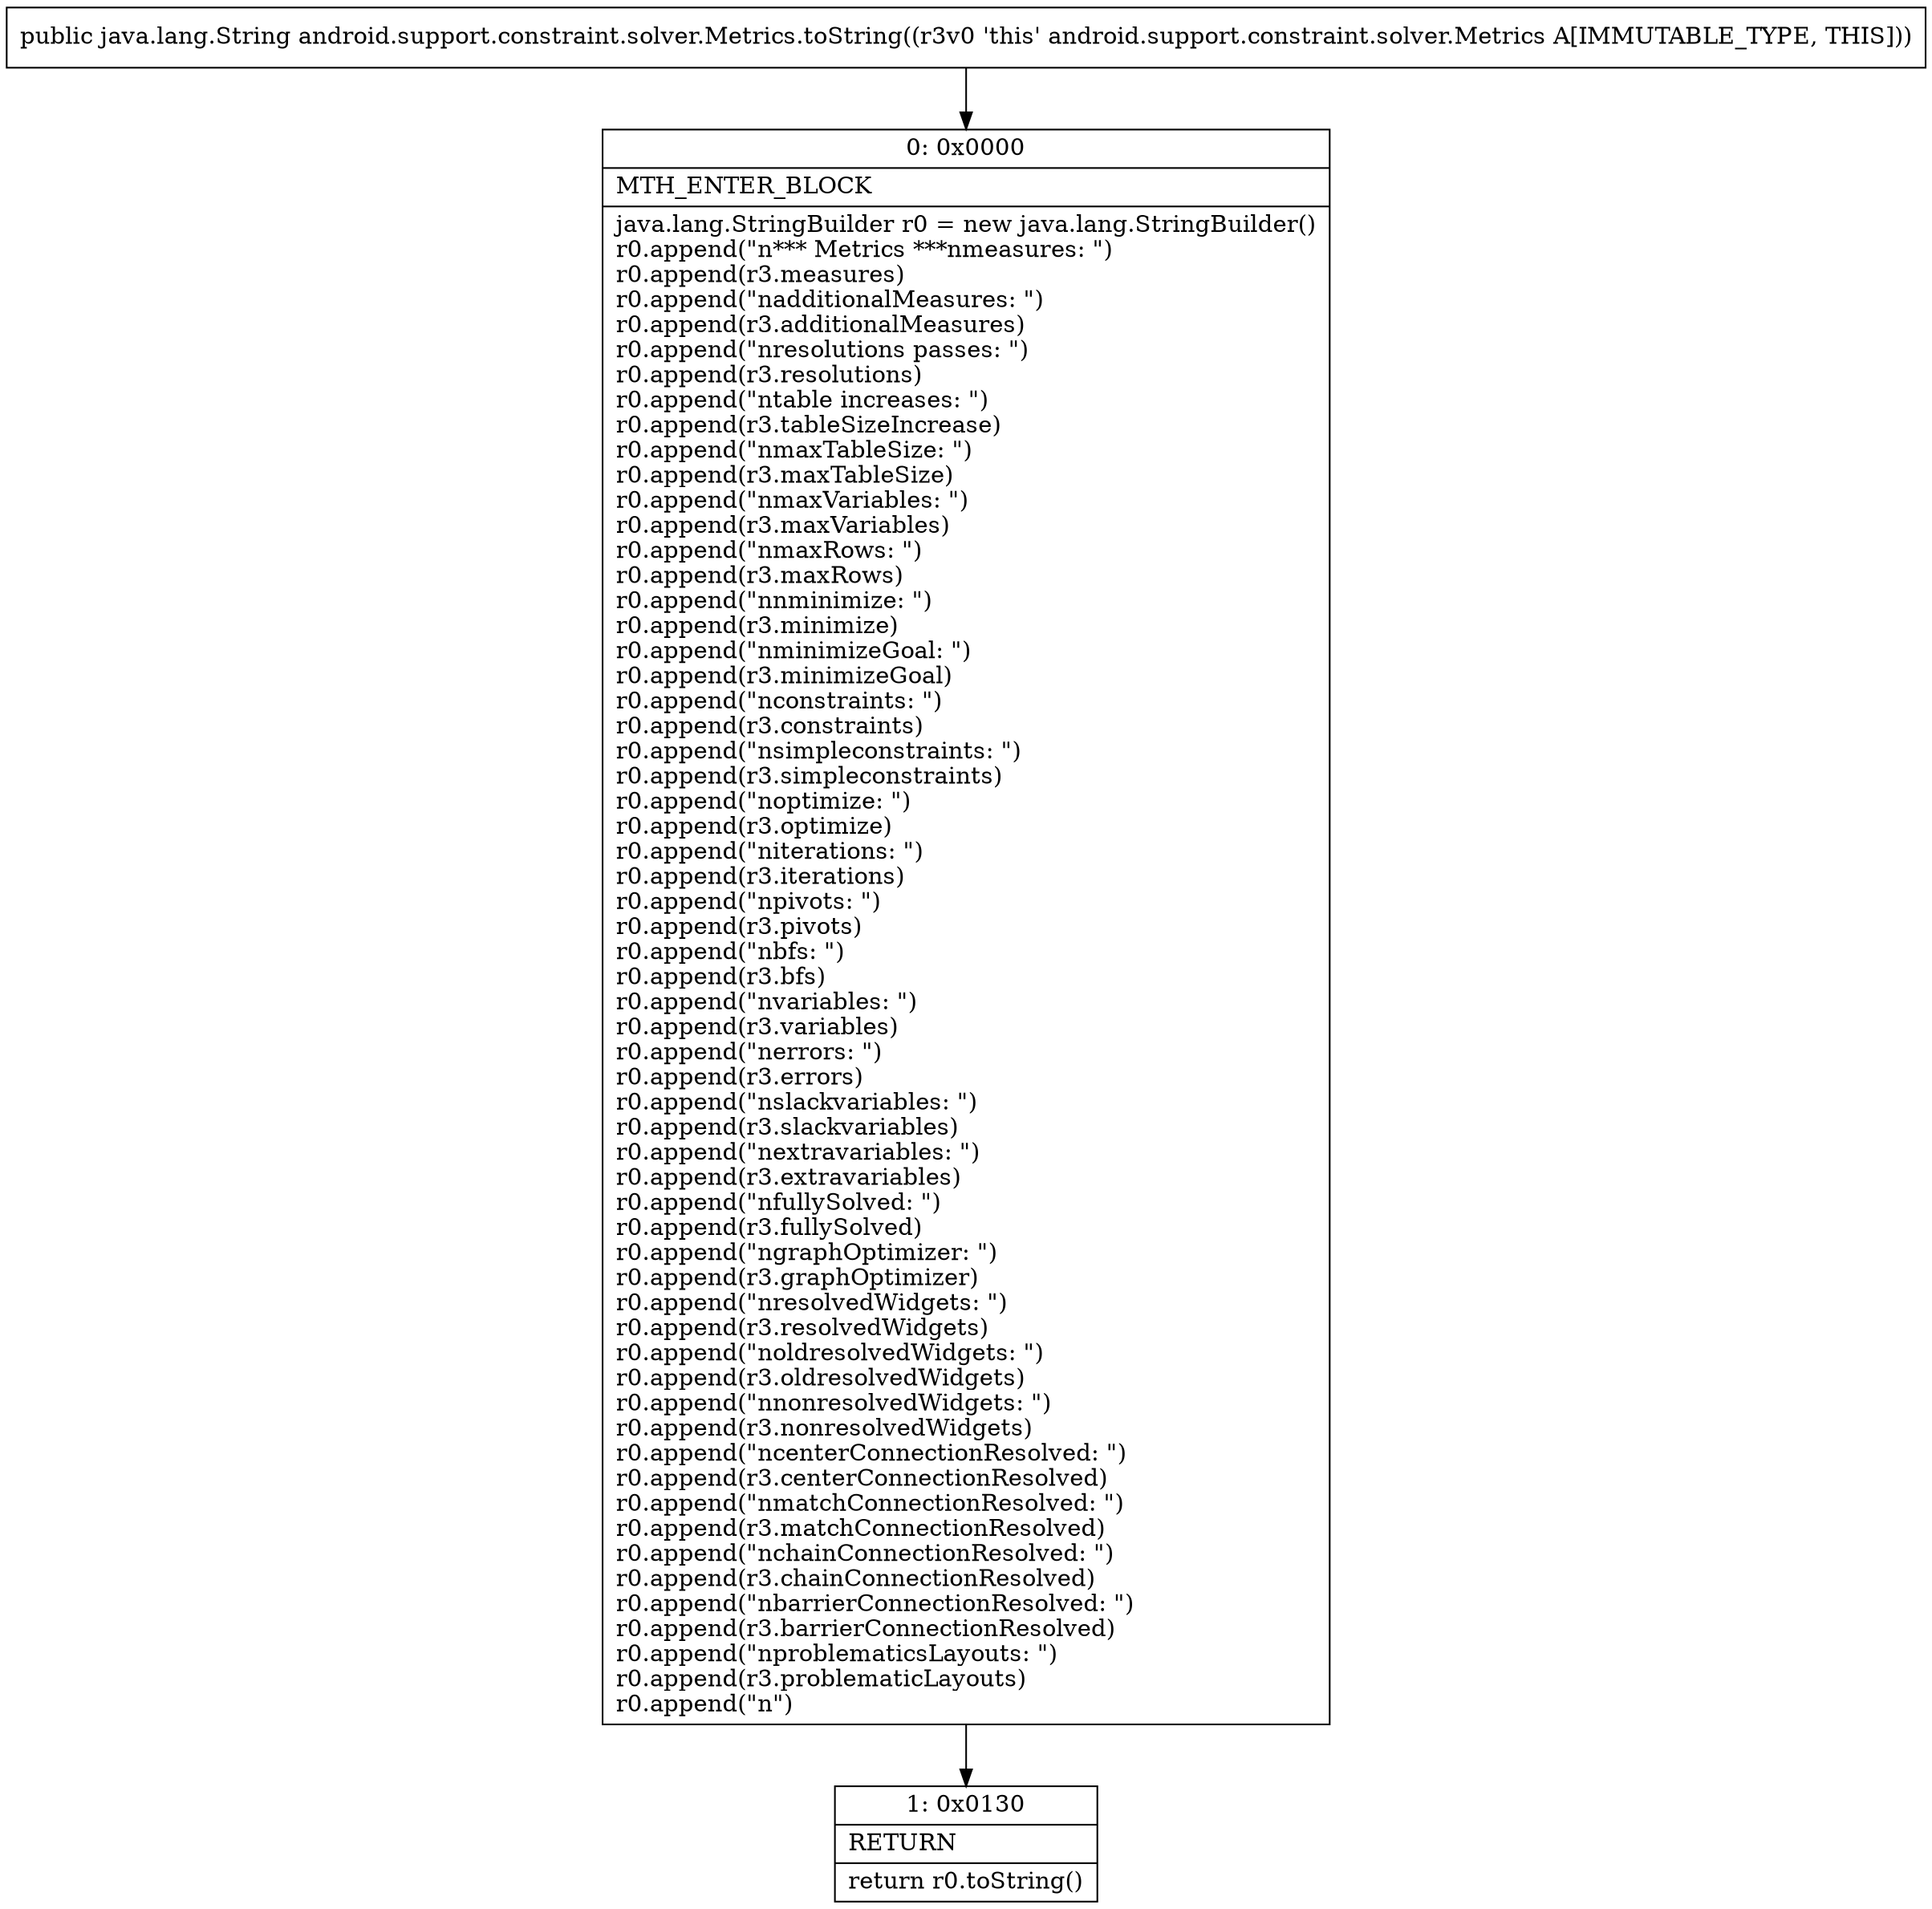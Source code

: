 digraph "CFG forandroid.support.constraint.solver.Metrics.toString()Ljava\/lang\/String;" {
Node_0 [shape=record,label="{0\:\ 0x0000|MTH_ENTER_BLOCK\l|java.lang.StringBuilder r0 = new java.lang.StringBuilder()\lr0.append(\"n*** Metrics ***nmeasures: \")\lr0.append(r3.measures)\lr0.append(\"nadditionalMeasures: \")\lr0.append(r3.additionalMeasures)\lr0.append(\"nresolutions passes: \")\lr0.append(r3.resolutions)\lr0.append(\"ntable increases: \")\lr0.append(r3.tableSizeIncrease)\lr0.append(\"nmaxTableSize: \")\lr0.append(r3.maxTableSize)\lr0.append(\"nmaxVariables: \")\lr0.append(r3.maxVariables)\lr0.append(\"nmaxRows: \")\lr0.append(r3.maxRows)\lr0.append(\"nnminimize: \")\lr0.append(r3.minimize)\lr0.append(\"nminimizeGoal: \")\lr0.append(r3.minimizeGoal)\lr0.append(\"nconstraints: \")\lr0.append(r3.constraints)\lr0.append(\"nsimpleconstraints: \")\lr0.append(r3.simpleconstraints)\lr0.append(\"noptimize: \")\lr0.append(r3.optimize)\lr0.append(\"niterations: \")\lr0.append(r3.iterations)\lr0.append(\"npivots: \")\lr0.append(r3.pivots)\lr0.append(\"nbfs: \")\lr0.append(r3.bfs)\lr0.append(\"nvariables: \")\lr0.append(r3.variables)\lr0.append(\"nerrors: \")\lr0.append(r3.errors)\lr0.append(\"nslackvariables: \")\lr0.append(r3.slackvariables)\lr0.append(\"nextravariables: \")\lr0.append(r3.extravariables)\lr0.append(\"nfullySolved: \")\lr0.append(r3.fullySolved)\lr0.append(\"ngraphOptimizer: \")\lr0.append(r3.graphOptimizer)\lr0.append(\"nresolvedWidgets: \")\lr0.append(r3.resolvedWidgets)\lr0.append(\"noldresolvedWidgets: \")\lr0.append(r3.oldresolvedWidgets)\lr0.append(\"nnonresolvedWidgets: \")\lr0.append(r3.nonresolvedWidgets)\lr0.append(\"ncenterConnectionResolved: \")\lr0.append(r3.centerConnectionResolved)\lr0.append(\"nmatchConnectionResolved: \")\lr0.append(r3.matchConnectionResolved)\lr0.append(\"nchainConnectionResolved: \")\lr0.append(r3.chainConnectionResolved)\lr0.append(\"nbarrierConnectionResolved: \")\lr0.append(r3.barrierConnectionResolved)\lr0.append(\"nproblematicsLayouts: \")\lr0.append(r3.problematicLayouts)\lr0.append(\"n\")\l}"];
Node_1 [shape=record,label="{1\:\ 0x0130|RETURN\l|return r0.toString()\l}"];
MethodNode[shape=record,label="{public java.lang.String android.support.constraint.solver.Metrics.toString((r3v0 'this' android.support.constraint.solver.Metrics A[IMMUTABLE_TYPE, THIS])) }"];
MethodNode -> Node_0;
Node_0 -> Node_1;
}

